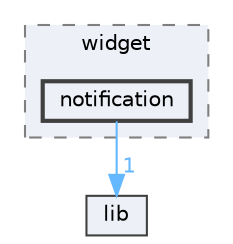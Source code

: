 digraph "test/widget/notification"
{
 // LATEX_PDF_SIZE
  bgcolor="transparent";
  edge [fontname=Helvetica,fontsize=10,labelfontname=Helvetica,labelfontsize=10];
  node [fontname=Helvetica,fontsize=10,shape=box,height=0.2,width=0.4];
  compound=true
  subgraph clusterdir_9100f76114cb7712e60bb7a8a7446fb2 {
    graph [ bgcolor="#edf0f7", pencolor="grey50", label="widget", fontname=Helvetica,fontsize=10 style="filled,dashed", URL="dir_9100f76114cb7712e60bb7a8a7446fb2.html",tooltip=""]
  dir_51f15b5adcdee22131e803f0f51473c0 [label="notification", fillcolor="#edf0f7", color="grey25", style="filled,bold", URL="dir_51f15b5adcdee22131e803f0f51473c0.html",tooltip=""];
  }
  dir_97aefd0d527b934f1d99a682da8fe6a9 [label="lib", fillcolor="#edf0f7", color="grey25", style="filled", URL="dir_97aefd0d527b934f1d99a682da8fe6a9.html",tooltip=""];
  dir_51f15b5adcdee22131e803f0f51473c0->dir_97aefd0d527b934f1d99a682da8fe6a9 [headlabel="1", labeldistance=1.5 headhref="dir_000008_000006.html" href="dir_000008_000006.html" color="steelblue1" fontcolor="steelblue1"];
}
